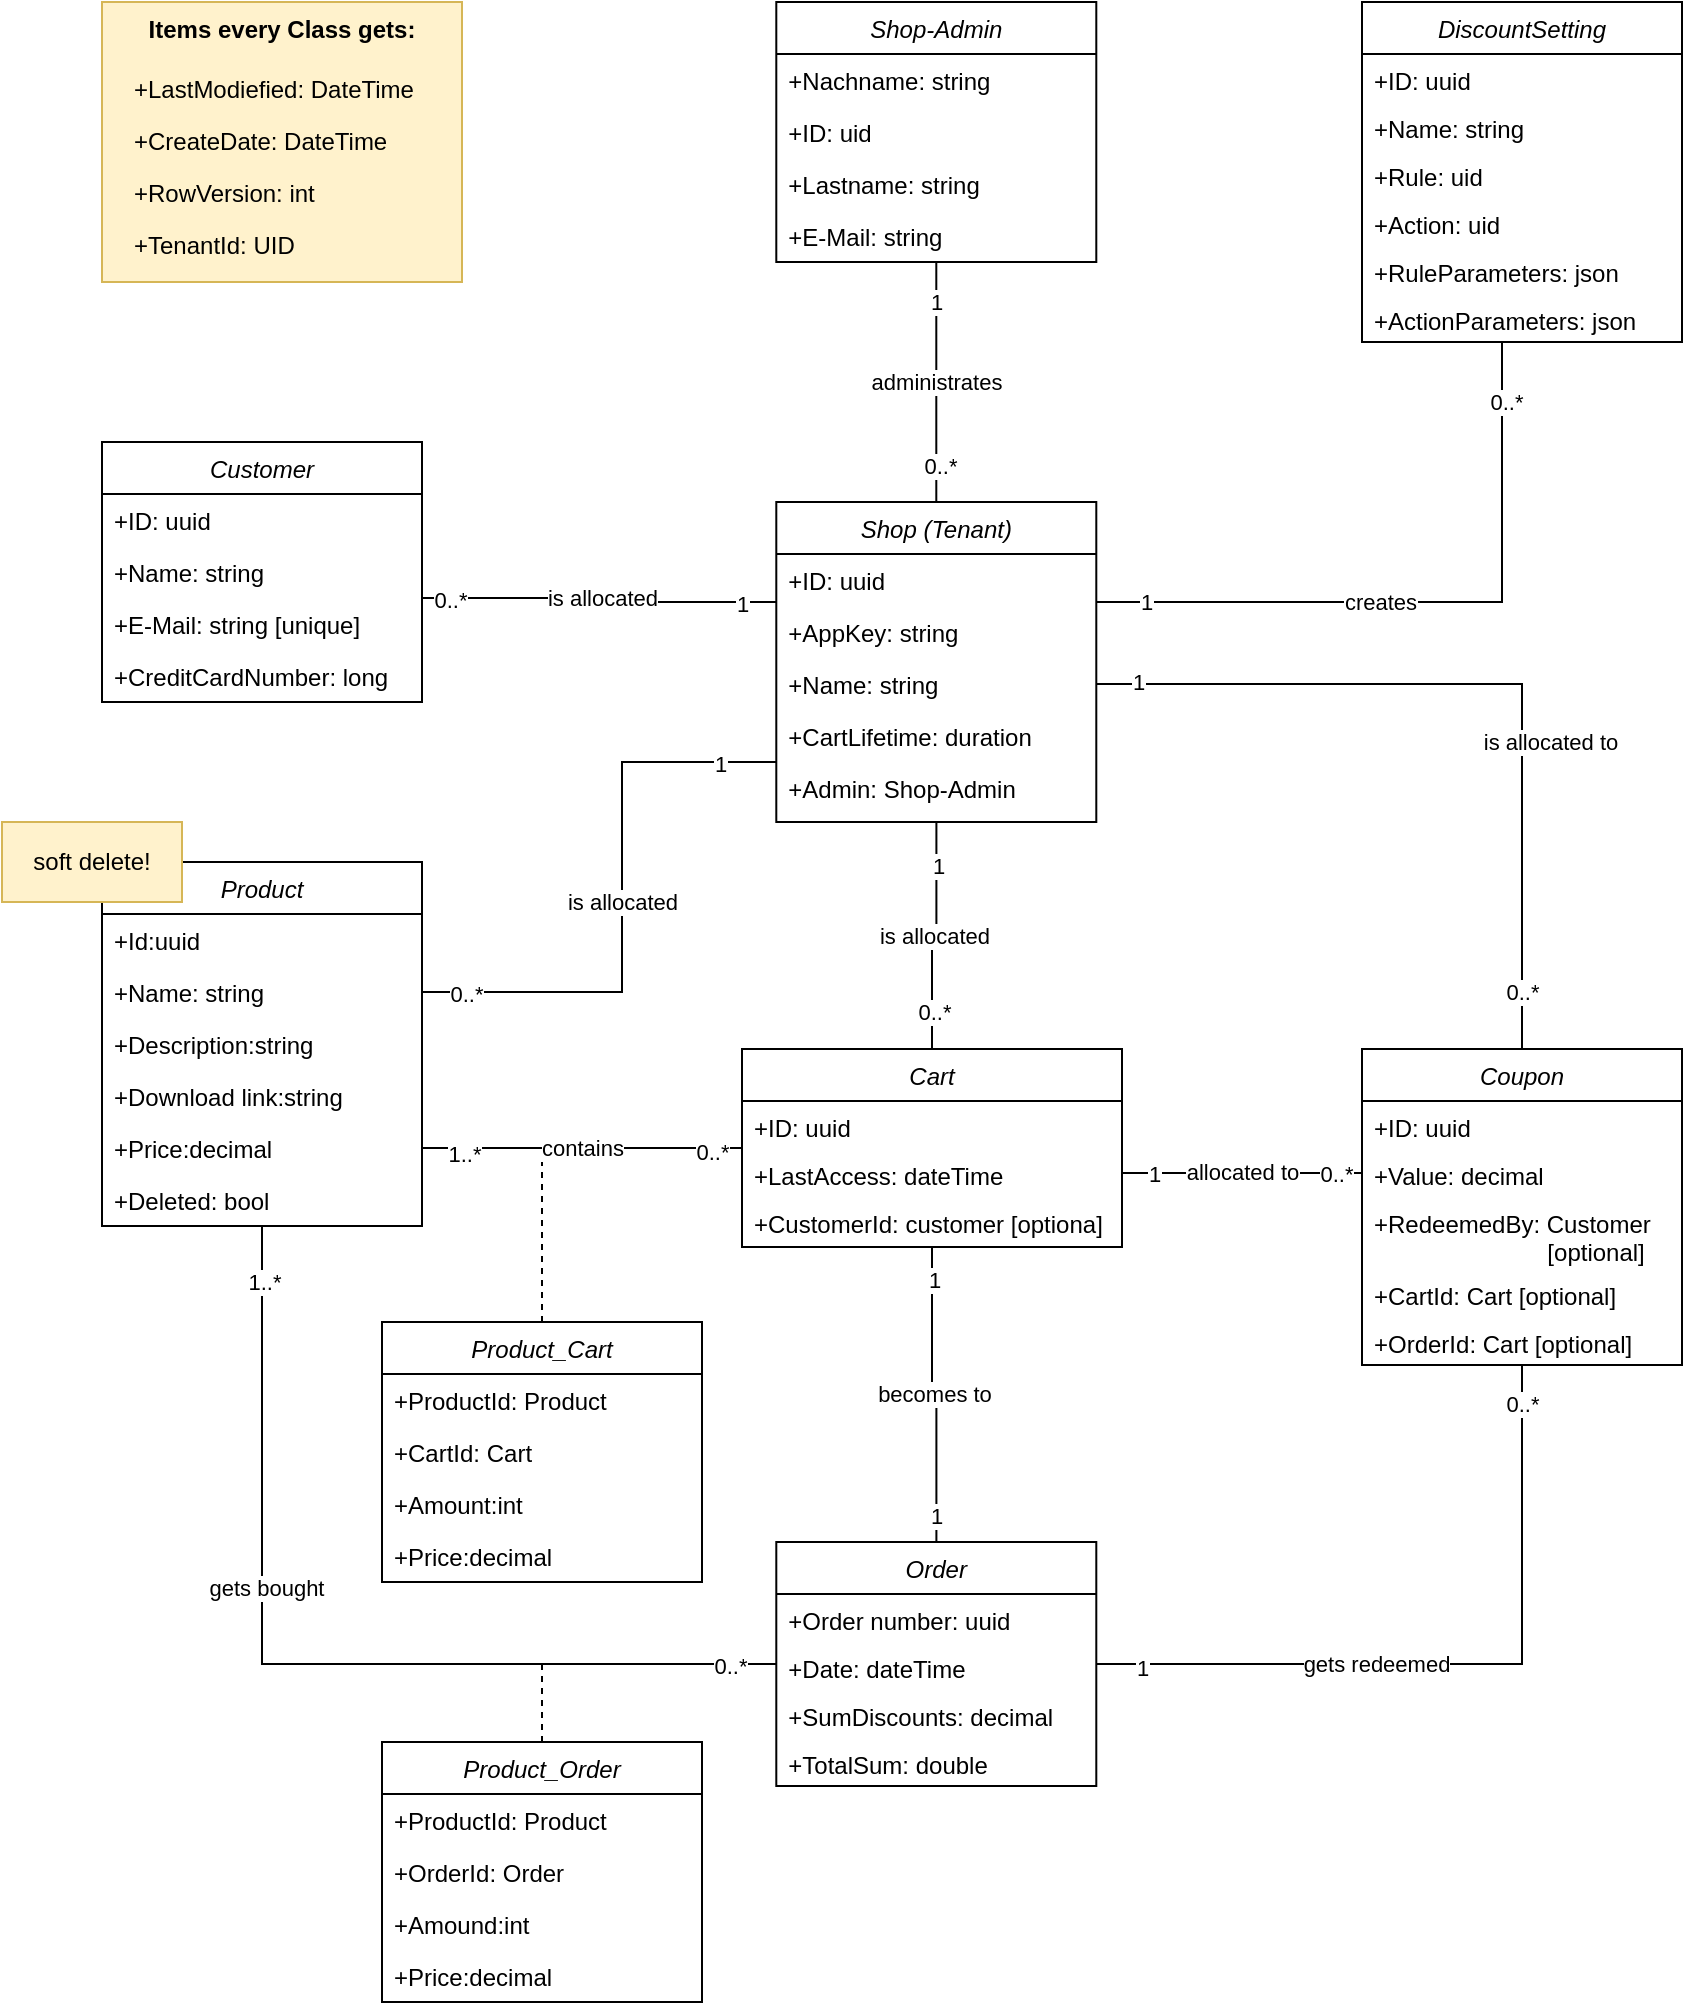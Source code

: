 <mxfile version="14.4.3" type="device"><diagram id="C5RBs43oDa-KdzZeNtuy" name="Page-1"><mxGraphModel dx="1185" dy="685" grid="1" gridSize="10" guides="1" tooltips="1" connect="1" arrows="1" fold="1" page="1" pageScale="1" pageWidth="827" pageHeight="1169" math="0" shadow="0"><root><mxCell id="WIyWlLk6GJQsqaUBKTNV-0"/><mxCell id="WIyWlLk6GJQsqaUBKTNV-1" parent="WIyWlLk6GJQsqaUBKTNV-0"/><mxCell id="3FmVYssYaia9MB0osomo-0" value="Customer" style="swimlane;fontStyle=2;align=center;verticalAlign=top;childLayout=stackLayout;horizontal=1;startSize=26;horizontalStack=0;resizeParent=1;resizeLast=0;collapsible=1;marginBottom=0;rounded=0;shadow=0;strokeWidth=1;" parent="WIyWlLk6GJQsqaUBKTNV-1" vertex="1"><mxGeometry x="60" y="250" width="160" height="130" as="geometry"><mxRectangle x="230" y="140" width="160" height="26" as="alternateBounds"/></mxGeometry></mxCell><mxCell id="3FmVYssYaia9MB0osomo-1" value="+ID: uuid" style="text;align=left;verticalAlign=top;spacingLeft=4;spacingRight=4;overflow=hidden;rotatable=0;points=[[0,0.5],[1,0.5]];portConstraint=eastwest;" parent="3FmVYssYaia9MB0osomo-0" vertex="1"><mxGeometry y="26" width="160" height="26" as="geometry"/></mxCell><mxCell id="3FmVYssYaia9MB0osomo-2" value="+Name: string" style="text;align=left;verticalAlign=top;spacingLeft=4;spacingRight=4;overflow=hidden;rotatable=0;points=[[0,0.5],[1,0.5]];portConstraint=eastwest;rounded=0;shadow=0;html=0;" parent="3FmVYssYaia9MB0osomo-0" vertex="1"><mxGeometry y="52" width="160" height="26" as="geometry"/></mxCell><mxCell id="3FmVYssYaia9MB0osomo-3" value="+E-Mail: string [unique]" style="text;align=left;verticalAlign=top;spacingLeft=4;spacingRight=4;overflow=hidden;rotatable=0;points=[[0,0.5],[1,0.5]];portConstraint=eastwest;rounded=0;shadow=0;html=0;" parent="3FmVYssYaia9MB0osomo-0" vertex="1"><mxGeometry y="78" width="160" height="26" as="geometry"/></mxCell><mxCell id="3FmVYssYaia9MB0osomo-95" value="+CreditCardNumber: long" style="text;align=left;verticalAlign=top;spacingLeft=4;spacingRight=4;overflow=hidden;rotatable=0;points=[[0,0.5],[1,0.5]];portConstraint=eastwest;rounded=0;shadow=0;html=0;" parent="3FmVYssYaia9MB0osomo-0" vertex="1"><mxGeometry y="104" width="160" height="26" as="geometry"/></mxCell><mxCell id="3FmVYssYaia9MB0osomo-7" value="Shop (Tenant)" style="swimlane;fontStyle=2;align=center;verticalAlign=top;childLayout=stackLayout;horizontal=1;startSize=26;horizontalStack=0;resizeParent=1;resizeLast=0;collapsible=1;marginBottom=0;rounded=0;shadow=0;strokeWidth=1;" parent="WIyWlLk6GJQsqaUBKTNV-1" vertex="1"><mxGeometry x="397.15" y="280" width="160" height="160" as="geometry"><mxRectangle x="230" y="140" width="160" height="26" as="alternateBounds"/></mxGeometry></mxCell><mxCell id="3FmVYssYaia9MB0osomo-8" value="+ID: uuid" style="text;align=left;verticalAlign=top;spacingLeft=4;spacingRight=4;overflow=hidden;rotatable=0;points=[[0,0.5],[1,0.5]];portConstraint=eastwest;" parent="3FmVYssYaia9MB0osomo-7" vertex="1"><mxGeometry y="26" width="160" height="26" as="geometry"/></mxCell><mxCell id="dmbnXCpk7cjX-mMa3CdA-21" value="+AppKey: string" style="text;align=left;verticalAlign=top;spacingLeft=4;spacingRight=4;overflow=hidden;rotatable=0;points=[[0,0.5],[1,0.5]];portConstraint=eastwest;" parent="3FmVYssYaia9MB0osomo-7" vertex="1"><mxGeometry y="52" width="160" height="26" as="geometry"/></mxCell><mxCell id="3FmVYssYaia9MB0osomo-9" value="+Name: string" style="text;align=left;verticalAlign=top;spacingLeft=4;spacingRight=4;overflow=hidden;rotatable=0;points=[[0,0.5],[1,0.5]];portConstraint=eastwest;rounded=0;shadow=0;html=0;" parent="3FmVYssYaia9MB0osomo-7" vertex="1"><mxGeometry y="78" width="160" height="26" as="geometry"/></mxCell><mxCell id="3FmVYssYaia9MB0osomo-101" value="+CartLifetime: duration" style="text;align=left;verticalAlign=top;spacingLeft=4;spacingRight=4;overflow=hidden;rotatable=0;points=[[0,0.5],[1,0.5]];portConstraint=eastwest;rounded=0;shadow=0;html=0;" parent="3FmVYssYaia9MB0osomo-7" vertex="1"><mxGeometry y="104" width="160" height="26" as="geometry"/></mxCell><mxCell id="dmbnXCpk7cjX-mMa3CdA-16" value="+Admin: Shop-Admin" style="text;align=left;verticalAlign=top;spacingLeft=4;spacingRight=4;overflow=hidden;rotatable=0;points=[[0,0.5],[1,0.5]];portConstraint=eastwest;rounded=0;shadow=0;html=0;" parent="3FmVYssYaia9MB0osomo-7" vertex="1"><mxGeometry y="130" width="160" height="26" as="geometry"/></mxCell><mxCell id="3FmVYssYaia9MB0osomo-66" style="edgeStyle=orthogonalEdgeStyle;rounded=0;orthogonalLoop=1;jettySize=auto;html=1;endArrow=none;endFill=0;" parent="WIyWlLk6GJQsqaUBKTNV-1" source="3FmVYssYaia9MB0osomo-13" target="3FmVYssYaia9MB0osomo-58" edge="1"><mxGeometry relative="1" as="geometry"><Array as="points"><mxPoint x="140" y="861"/></Array></mxGeometry></mxCell><mxCell id="3FmVYssYaia9MB0osomo-73" value="gets bought" style="edgeLabel;html=1;align=center;verticalAlign=middle;resizable=0;points=[];" parent="3FmVYssYaia9MB0osomo-66" vertex="1" connectable="0"><mxGeometry x="-0.117" y="2" relative="1" as="geometry"><mxPoint y="-29" as="offset"/></mxGeometry></mxCell><mxCell id="3FmVYssYaia9MB0osomo-74" value="0..*" style="edgeLabel;html=1;align=center;verticalAlign=middle;resizable=0;points=[];" parent="3FmVYssYaia9MB0osomo-66" vertex="1" connectable="0"><mxGeometry x="0.9" y="-1" relative="1" as="geometry"><mxPoint as="offset"/></mxGeometry></mxCell><mxCell id="3FmVYssYaia9MB0osomo-75" value="1..*" style="edgeLabel;html=1;align=center;verticalAlign=middle;resizable=0;points=[];" parent="3FmVYssYaia9MB0osomo-66" vertex="1" connectable="0"><mxGeometry x="-0.933" y="1" relative="1" as="geometry"><mxPoint y="11.53" as="offset"/></mxGeometry></mxCell><mxCell id="3FmVYssYaia9MB0osomo-13" value="Product" style="swimlane;fontStyle=2;align=center;verticalAlign=top;childLayout=stackLayout;horizontal=1;startSize=26;horizontalStack=0;resizeParent=1;resizeLast=0;collapsible=1;marginBottom=0;rounded=0;shadow=0;strokeWidth=1;" parent="WIyWlLk6GJQsqaUBKTNV-1" vertex="1"><mxGeometry x="60" y="460" width="160" height="182" as="geometry"><mxRectangle x="230" y="140" width="160" height="26" as="alternateBounds"/></mxGeometry></mxCell><mxCell id="3FmVYssYaia9MB0osomo-14" value="+Id:uuid" style="text;align=left;verticalAlign=top;spacingLeft=4;spacingRight=4;overflow=hidden;rotatable=0;points=[[0,0.5],[1,0.5]];portConstraint=eastwest;" parent="3FmVYssYaia9MB0osomo-13" vertex="1"><mxGeometry y="26" width="160" height="26" as="geometry"/></mxCell><mxCell id="3FmVYssYaia9MB0osomo-15" value="+Name: string" style="text;align=left;verticalAlign=top;spacingLeft=4;spacingRight=4;overflow=hidden;rotatable=0;points=[[0,0.5],[1,0.5]];portConstraint=eastwest;rounded=0;shadow=0;html=0;" parent="3FmVYssYaia9MB0osomo-13" vertex="1"><mxGeometry y="52" width="160" height="26" as="geometry"/></mxCell><mxCell id="3FmVYssYaia9MB0osomo-16" value="+Description:string" style="text;align=left;verticalAlign=top;spacingLeft=4;spacingRight=4;overflow=hidden;rotatable=0;points=[[0,0.5],[1,0.5]];portConstraint=eastwest;rounded=0;shadow=0;html=0;" parent="3FmVYssYaia9MB0osomo-13" vertex="1"><mxGeometry y="78" width="160" height="26" as="geometry"/></mxCell><mxCell id="3FmVYssYaia9MB0osomo-46" value="+Download link:string" style="text;align=left;verticalAlign=top;spacingLeft=4;spacingRight=4;overflow=hidden;rotatable=0;points=[[0,0.5],[1,0.5]];portConstraint=eastwest;rounded=0;shadow=0;html=0;" parent="3FmVYssYaia9MB0osomo-13" vertex="1"><mxGeometry y="104" width="160" height="26" as="geometry"/></mxCell><mxCell id="3FmVYssYaia9MB0osomo-47" value="+Price:decimal" style="text;align=left;verticalAlign=top;spacingLeft=4;spacingRight=4;overflow=hidden;rotatable=0;points=[[0,0.5],[1,0.5]];portConstraint=eastwest;rounded=0;shadow=0;html=0;" parent="3FmVYssYaia9MB0osomo-13" vertex="1"><mxGeometry y="130" width="160" height="26" as="geometry"/></mxCell><mxCell id="xa9enBwehxF2F2VcII70-0" value="+Deleted: bool" style="text;align=left;verticalAlign=top;spacingLeft=4;spacingRight=4;overflow=hidden;rotatable=0;points=[[0,0.5],[1,0.5]];portConstraint=eastwest;rounded=0;shadow=0;html=0;" vertex="1" parent="3FmVYssYaia9MB0osomo-13"><mxGeometry y="156" width="160" height="26" as="geometry"/></mxCell><mxCell id="3FmVYssYaia9MB0osomo-19" value="Cart" style="swimlane;fontStyle=2;align=center;verticalAlign=top;childLayout=stackLayout;horizontal=1;startSize=26;horizontalStack=0;resizeParent=1;resizeLast=0;collapsible=1;marginBottom=0;rounded=0;shadow=0;strokeWidth=1;" parent="WIyWlLk6GJQsqaUBKTNV-1" vertex="1"><mxGeometry x="380" y="553.5" width="190" height="99" as="geometry"><mxRectangle x="230" y="140" width="160" height="26" as="alternateBounds"/></mxGeometry></mxCell><mxCell id="3FmVYssYaia9MB0osomo-20" value="+ID: uuid" style="text;align=left;verticalAlign=top;spacingLeft=4;spacingRight=4;overflow=hidden;rotatable=0;points=[[0,0.5],[1,0.5]];portConstraint=eastwest;" parent="3FmVYssYaia9MB0osomo-19" vertex="1"><mxGeometry y="26" width="190" height="24" as="geometry"/></mxCell><mxCell id="3FmVYssYaia9MB0osomo-100" value="+LastAccess: dateTime" style="text;align=left;verticalAlign=top;spacingLeft=4;spacingRight=4;overflow=hidden;rotatable=0;points=[[0,0.5],[1,0.5]];portConstraint=eastwest;" parent="3FmVYssYaia9MB0osomo-19" vertex="1"><mxGeometry y="50" width="190" height="24" as="geometry"/></mxCell><mxCell id="dmbnXCpk7cjX-mMa3CdA-28" value="+CustomerId: customer [optiona]" style="text;align=left;verticalAlign=top;spacingLeft=4;spacingRight=4;overflow=hidden;rotatable=0;points=[[0,0.5],[1,0.5]];portConstraint=eastwest;" parent="3FmVYssYaia9MB0osomo-19" vertex="1"><mxGeometry y="74" width="190" height="24" as="geometry"/></mxCell><mxCell id="3FmVYssYaia9MB0osomo-25" value="is allocated" style="edgeStyle=orthogonalEdgeStyle;rounded=0;orthogonalLoop=1;jettySize=auto;html=1;endArrow=none;endFill=0;" parent="WIyWlLk6GJQsqaUBKTNV-1" source="3FmVYssYaia9MB0osomo-0" target="3FmVYssYaia9MB0osomo-7" edge="1"><mxGeometry relative="1" as="geometry"><Array as="points"><mxPoint x="324" y="328"/><mxPoint x="324" y="330"/></Array></mxGeometry></mxCell><mxCell id="3FmVYssYaia9MB0osomo-26" value="1" style="edgeLabel;html=1;align=center;verticalAlign=middle;resizable=0;points=[];" parent="3FmVYssYaia9MB0osomo-25" vertex="1" connectable="0"><mxGeometry x="0.809" y="-1" relative="1" as="geometry"><mxPoint as="offset"/></mxGeometry></mxCell><mxCell id="3FmVYssYaia9MB0osomo-27" value="0..*" style="edgeLabel;html=1;align=center;verticalAlign=middle;resizable=0;points=[];" parent="3FmVYssYaia9MB0osomo-25" vertex="1" connectable="0"><mxGeometry x="-0.848" y="-1" relative="1" as="geometry"><mxPoint as="offset"/></mxGeometry></mxCell><mxCell id="3FmVYssYaia9MB0osomo-29" value="is allocated" style="edgeStyle=orthogonalEdgeStyle;rounded=0;orthogonalLoop=1;jettySize=auto;html=1;exitX=1;exitY=0.5;exitDx=0;exitDy=0;endArrow=none;endFill=0;" parent="WIyWlLk6GJQsqaUBKTNV-1" source="3FmVYssYaia9MB0osomo-15" target="3FmVYssYaia9MB0osomo-7" edge="1"><mxGeometry x="-0.007" relative="1" as="geometry"><mxPoint x="230" y="335" as="sourcePoint"/><mxPoint x="480" y="417" as="targetPoint"/><Array as="points"><mxPoint x="320" y="525"/><mxPoint x="320" y="410"/></Array><mxPoint as="offset"/></mxGeometry></mxCell><mxCell id="3FmVYssYaia9MB0osomo-30" value="1" style="edgeLabel;html=1;align=center;verticalAlign=middle;resizable=0;points=[];" parent="3FmVYssYaia9MB0osomo-29" vertex="1" connectable="0"><mxGeometry x="0.809" y="-1" relative="1" as="geometry"><mxPoint as="offset"/></mxGeometry></mxCell><mxCell id="3FmVYssYaia9MB0osomo-31" value="0..*" style="edgeLabel;html=1;align=center;verticalAlign=middle;resizable=0;points=[];" parent="3FmVYssYaia9MB0osomo-29" vertex="1" connectable="0"><mxGeometry x="-0.848" y="-1" relative="1" as="geometry"><mxPoint as="offset"/></mxGeometry></mxCell><mxCell id="3FmVYssYaia9MB0osomo-37" value="administrates" style="edgeStyle=orthogonalEdgeStyle;rounded=0;orthogonalLoop=1;jettySize=auto;html=1;exitX=0.5;exitY=1;exitDx=0;exitDy=0;entryX=0.5;entryY=0;entryDx=0;entryDy=0;endArrow=none;endFill=0;" parent="WIyWlLk6GJQsqaUBKTNV-1" source="3FmVYssYaia9MB0osomo-32" target="3FmVYssYaia9MB0osomo-7" edge="1"><mxGeometry relative="1" as="geometry"/></mxCell><mxCell id="3FmVYssYaia9MB0osomo-40" value="0..*" style="edgeLabel;html=1;align=center;verticalAlign=middle;resizable=0;points=[];" parent="3FmVYssYaia9MB0osomo-37" vertex="1" connectable="0"><mxGeometry x="0.698" y="2" relative="1" as="geometry"><mxPoint as="offset"/></mxGeometry></mxCell><mxCell id="3FmVYssYaia9MB0osomo-41" value="1" style="edgeLabel;html=1;align=center;verticalAlign=middle;resizable=0;points=[];" parent="3FmVYssYaia9MB0osomo-37" vertex="1" connectable="0"><mxGeometry x="-0.677" relative="1" as="geometry"><mxPoint as="offset"/></mxGeometry></mxCell><mxCell id="3FmVYssYaia9MB0osomo-32" value="Shop-Admin" style="swimlane;fontStyle=2;align=center;verticalAlign=top;childLayout=stackLayout;horizontal=1;startSize=26;horizontalStack=0;resizeParent=1;resizeLast=0;collapsible=1;marginBottom=0;rounded=0;shadow=0;strokeWidth=1;" parent="WIyWlLk6GJQsqaUBKTNV-1" vertex="1"><mxGeometry x="397.15" y="30" width="160" height="130" as="geometry"><mxRectangle x="230" y="140" width="160" height="26" as="alternateBounds"/></mxGeometry></mxCell><mxCell id="3FmVYssYaia9MB0osomo-38" value="+Nachname: string" style="text;align=left;verticalAlign=top;spacingLeft=4;spacingRight=4;overflow=hidden;rotatable=0;points=[[0,0.5],[1,0.5]];portConstraint=eastwest;rounded=0;shadow=0;html=0;" parent="3FmVYssYaia9MB0osomo-32" vertex="1"><mxGeometry y="26" width="160" height="26" as="geometry"/></mxCell><mxCell id="3FmVYssYaia9MB0osomo-33" value="+ID: uid" style="text;align=left;verticalAlign=top;spacingLeft=4;spacingRight=4;overflow=hidden;rotatable=0;points=[[0,0.5],[1,0.5]];portConstraint=eastwest;" parent="3FmVYssYaia9MB0osomo-32" vertex="1"><mxGeometry y="52" width="160" height="26" as="geometry"/></mxCell><mxCell id="3FmVYssYaia9MB0osomo-34" value="+Lastname: string" style="text;align=left;verticalAlign=top;spacingLeft=4;spacingRight=4;overflow=hidden;rotatable=0;points=[[0,0.5],[1,0.5]];portConstraint=eastwest;rounded=0;shadow=0;html=0;" parent="3FmVYssYaia9MB0osomo-32" vertex="1"><mxGeometry y="78" width="160" height="26" as="geometry"/></mxCell><mxCell id="3FmVYssYaia9MB0osomo-39" value="+E-Mail: string" style="text;align=left;verticalAlign=top;spacingLeft=4;spacingRight=4;overflow=hidden;rotatable=0;points=[[0,0.5],[1,0.5]];portConstraint=eastwest;rounded=0;shadow=0;html=0;" parent="3FmVYssYaia9MB0osomo-32" vertex="1"><mxGeometry y="104" width="160" height="26" as="geometry"/></mxCell><mxCell id="3FmVYssYaia9MB0osomo-42" value="is allocated" style="edgeStyle=orthogonalEdgeStyle;rounded=0;orthogonalLoop=1;jettySize=auto;html=1;endArrow=none;endFill=0;" parent="WIyWlLk6GJQsqaUBKTNV-1" source="3FmVYssYaia9MB0osomo-19" target="3FmVYssYaia9MB0osomo-7" edge="1"><mxGeometry relative="1" as="geometry"><mxPoint x="197.15" y="535" as="sourcePoint"/><mxPoint x="407.15" y="369" as="targetPoint"/></mxGeometry></mxCell><mxCell id="3FmVYssYaia9MB0osomo-43" value="1" style="edgeLabel;html=1;align=center;verticalAlign=middle;resizable=0;points=[];" parent="3FmVYssYaia9MB0osomo-42" vertex="1" connectable="0"><mxGeometry x="0.809" y="-1" relative="1" as="geometry"><mxPoint y="10.72" as="offset"/></mxGeometry></mxCell><mxCell id="3FmVYssYaia9MB0osomo-44" value="0..*" style="edgeLabel;html=1;align=center;verticalAlign=middle;resizable=0;points=[];" parent="3FmVYssYaia9MB0osomo-42" vertex="1" connectable="0"><mxGeometry x="-0.848" y="-1" relative="1" as="geometry"><mxPoint y="-10" as="offset"/></mxGeometry></mxCell><mxCell id="3FmVYssYaia9MB0osomo-48" value="contains" style="edgeStyle=orthogonalEdgeStyle;rounded=0;orthogonalLoop=1;jettySize=auto;html=1;exitX=1;exitY=0.5;exitDx=0;exitDy=0;endArrow=none;endFill=0;" parent="WIyWlLk6GJQsqaUBKTNV-1" source="3FmVYssYaia9MB0osomo-47" target="3FmVYssYaia9MB0osomo-19" edge="1"><mxGeometry relative="1" as="geometry"><mxPoint x="430" y="603" as="targetPoint"/></mxGeometry></mxCell><mxCell id="3FmVYssYaia9MB0osomo-49" value="0..*" style="edgeLabel;html=1;align=center;verticalAlign=middle;resizable=0;points=[];" parent="3FmVYssYaia9MB0osomo-48" vertex="1" connectable="0"><mxGeometry x="0.809" y="-2" relative="1" as="geometry"><mxPoint as="offset"/></mxGeometry></mxCell><mxCell id="3FmVYssYaia9MB0osomo-50" value="1..*" style="edgeLabel;html=1;align=center;verticalAlign=middle;resizable=0;points=[];" parent="3FmVYssYaia9MB0osomo-48" vertex="1" connectable="0"><mxGeometry x="-0.743" y="-3" relative="1" as="geometry"><mxPoint as="offset"/></mxGeometry></mxCell><mxCell id="3FmVYssYaia9MB0osomo-57" style="edgeStyle=orthogonalEdgeStyle;rounded=0;orthogonalLoop=1;jettySize=auto;html=1;exitX=0.5;exitY=0;exitDx=0;exitDy=0;endArrow=none;endFill=0;dashed=1;" parent="WIyWlLk6GJQsqaUBKTNV-1" source="3FmVYssYaia9MB0osomo-51" edge="1"><mxGeometry relative="1" as="geometry"><mxPoint x="280" y="610" as="targetPoint"/></mxGeometry></mxCell><mxCell id="3FmVYssYaia9MB0osomo-51" value="Product_Cart" style="swimlane;fontStyle=2;align=center;verticalAlign=top;childLayout=stackLayout;horizontal=1;startSize=26;horizontalStack=0;resizeParent=1;resizeLast=0;collapsible=1;marginBottom=0;rounded=0;shadow=0;strokeWidth=1;" parent="WIyWlLk6GJQsqaUBKTNV-1" vertex="1"><mxGeometry x="200" y="690" width="160" height="130" as="geometry"><mxRectangle x="230" y="140" width="160" height="26" as="alternateBounds"/></mxGeometry></mxCell><mxCell id="3FmVYssYaia9MB0osomo-53" value="+ProductId: Product" style="text;align=left;verticalAlign=top;spacingLeft=4;spacingRight=4;overflow=hidden;rotatable=0;points=[[0,0.5],[1,0.5]];portConstraint=eastwest;rounded=0;shadow=0;html=0;" parent="3FmVYssYaia9MB0osomo-51" vertex="1"><mxGeometry y="26" width="160" height="26" as="geometry"/></mxCell><mxCell id="xa9enBwehxF2F2VcII70-2" value="+CartId: Cart" style="text;align=left;verticalAlign=top;spacingLeft=4;spacingRight=4;overflow=hidden;rotatable=0;points=[[0,0.5],[1,0.5]];portConstraint=eastwest;rounded=0;shadow=0;html=0;" vertex="1" parent="3FmVYssYaia9MB0osomo-51"><mxGeometry y="52" width="160" height="26" as="geometry"/></mxCell><mxCell id="dmbnXCpk7cjX-mMa3CdA-64" value="+Amount:int" style="text;align=left;verticalAlign=top;spacingLeft=4;spacingRight=4;overflow=hidden;rotatable=0;points=[[0,0.5],[1,0.5]];portConstraint=eastwest;rounded=0;shadow=0;html=0;" parent="3FmVYssYaia9MB0osomo-51" vertex="1"><mxGeometry y="78" width="160" height="26" as="geometry"/></mxCell><mxCell id="dmbnXCpk7cjX-mMa3CdA-18" value="+Price:decimal" style="text;align=left;verticalAlign=top;spacingLeft=4;spacingRight=4;overflow=hidden;rotatable=0;points=[[0,0.5],[1,0.5]];portConstraint=eastwest;rounded=0;shadow=0;html=0;" parent="3FmVYssYaia9MB0osomo-51" vertex="1"><mxGeometry y="104" width="160" height="26" as="geometry"/></mxCell><mxCell id="3FmVYssYaia9MB0osomo-58" value="Order" style="swimlane;fontStyle=2;align=center;verticalAlign=top;childLayout=stackLayout;horizontal=1;startSize=26;horizontalStack=0;resizeParent=1;resizeLast=0;collapsible=1;marginBottom=0;rounded=0;shadow=0;strokeWidth=1;" parent="WIyWlLk6GJQsqaUBKTNV-1" vertex="1"><mxGeometry x="397.15" y="800" width="160" height="122" as="geometry"><mxRectangle x="230" y="140" width="160" height="26" as="alternateBounds"/></mxGeometry></mxCell><mxCell id="3FmVYssYaia9MB0osomo-59" value="+Order number: uuid" style="text;align=left;verticalAlign=top;spacingLeft=4;spacingRight=4;overflow=hidden;rotatable=0;points=[[0,0.5],[1,0.5]];portConstraint=eastwest;" parent="3FmVYssYaia9MB0osomo-58" vertex="1"><mxGeometry y="26" width="160" height="24" as="geometry"/></mxCell><mxCell id="3FmVYssYaia9MB0osomo-65" value="+Date: dateTime" style="text;align=left;verticalAlign=top;spacingLeft=4;spacingRight=4;overflow=hidden;rotatable=0;points=[[0,0.5],[1,0.5]];portConstraint=eastwest;" parent="3FmVYssYaia9MB0osomo-58" vertex="1"><mxGeometry y="50" width="160" height="24" as="geometry"/></mxCell><mxCell id="3FmVYssYaia9MB0osomo-85" value="+SumDiscounts: decimal" style="text;align=left;verticalAlign=top;spacingLeft=4;spacingRight=4;overflow=hidden;rotatable=0;points=[[0,0.5],[1,0.5]];portConstraint=eastwest;" parent="3FmVYssYaia9MB0osomo-58" vertex="1"><mxGeometry y="74" width="160" height="24" as="geometry"/></mxCell><mxCell id="3FmVYssYaia9MB0osomo-86" value="+TotalSum: double" style="text;align=left;verticalAlign=top;spacingLeft=4;spacingRight=4;overflow=hidden;rotatable=0;points=[[0,0.5],[1,0.5]];portConstraint=eastwest;" parent="3FmVYssYaia9MB0osomo-58" vertex="1"><mxGeometry y="98" width="160" height="24" as="geometry"/></mxCell><mxCell id="3FmVYssYaia9MB0osomo-62" value="becomes to" style="edgeStyle=orthogonalEdgeStyle;rounded=0;orthogonalLoop=1;jettySize=auto;html=1;endArrow=none;endFill=0;" parent="WIyWlLk6GJQsqaUBKTNV-1" source="3FmVYssYaia9MB0osomo-19" target="3FmVYssYaia9MB0osomo-58" edge="1"><mxGeometry relative="1" as="geometry"/></mxCell><mxCell id="3FmVYssYaia9MB0osomo-63" value="1" style="edgeLabel;html=1;align=center;verticalAlign=middle;resizable=0;points=[];" parent="3FmVYssYaia9MB0osomo-62" vertex="1" connectable="0"><mxGeometry x="0.822" relative="1" as="geometry"><mxPoint as="offset"/></mxGeometry></mxCell><mxCell id="3FmVYssYaia9MB0osomo-64" value="1" style="edgeLabel;html=1;align=center;verticalAlign=middle;resizable=0;points=[];" parent="3FmVYssYaia9MB0osomo-62" vertex="1" connectable="0"><mxGeometry x="-0.778" y="1" relative="1" as="geometry"><mxPoint as="offset"/></mxGeometry></mxCell><mxCell id="3FmVYssYaia9MB0osomo-67" value="Product_Order" style="swimlane;fontStyle=2;align=center;verticalAlign=top;childLayout=stackLayout;horizontal=1;startSize=26;horizontalStack=0;resizeParent=1;resizeLast=0;collapsible=1;marginBottom=0;rounded=0;shadow=0;strokeWidth=1;" parent="WIyWlLk6GJQsqaUBKTNV-1" vertex="1"><mxGeometry x="200" y="900" width="160" height="130" as="geometry"><mxRectangle x="230" y="140" width="160" height="26" as="alternateBounds"/></mxGeometry></mxCell><mxCell id="dmbnXCpk7cjX-mMa3CdA-67" value="+ProductId: Product" style="text;align=left;verticalAlign=top;spacingLeft=4;spacingRight=4;overflow=hidden;rotatable=0;points=[[0,0.5],[1,0.5]];portConstraint=eastwest;rounded=0;shadow=0;html=0;" parent="3FmVYssYaia9MB0osomo-67" vertex="1"><mxGeometry y="26" width="160" height="26" as="geometry"/></mxCell><mxCell id="xa9enBwehxF2F2VcII70-1" value="+OrderId: Order" style="text;align=left;verticalAlign=top;spacingLeft=4;spacingRight=4;overflow=hidden;rotatable=0;points=[[0,0.5],[1,0.5]];portConstraint=eastwest;rounded=0;shadow=0;html=0;" vertex="1" parent="3FmVYssYaia9MB0osomo-67"><mxGeometry y="52" width="160" height="26" as="geometry"/></mxCell><mxCell id="3FmVYssYaia9MB0osomo-68" value="+Amound:int" style="text;align=left;verticalAlign=top;spacingLeft=4;spacingRight=4;overflow=hidden;rotatable=0;points=[[0,0.5],[1,0.5]];portConstraint=eastwest;" parent="3FmVYssYaia9MB0osomo-67" vertex="1"><mxGeometry y="78" width="160" height="26" as="geometry"/></mxCell><mxCell id="3FmVYssYaia9MB0osomo-69" value="+Price:decimal" style="text;align=left;verticalAlign=top;spacingLeft=4;spacingRight=4;overflow=hidden;rotatable=0;points=[[0,0.5],[1,0.5]];portConstraint=eastwest;rounded=0;shadow=0;html=0;" parent="3FmVYssYaia9MB0osomo-67" vertex="1"><mxGeometry y="104" width="160" height="26" as="geometry"/></mxCell><mxCell id="3FmVYssYaia9MB0osomo-87" value="gets redeemed" style="edgeStyle=orthogonalEdgeStyle;rounded=0;orthogonalLoop=1;jettySize=auto;html=1;endArrow=none;endFill=0;" parent="WIyWlLk6GJQsqaUBKTNV-1" source="3FmVYssYaia9MB0osomo-79" target="3FmVYssYaia9MB0osomo-58" edge="1"><mxGeometry x="0.236" relative="1" as="geometry"><Array as="points"><mxPoint x="770" y="861"/></Array><mxPoint x="1" as="offset"/></mxGeometry></mxCell><mxCell id="3FmVYssYaia9MB0osomo-92" value="1" style="edgeLabel;html=1;align=center;verticalAlign=middle;resizable=0;points=[];" parent="3FmVYssYaia9MB0osomo-87" vertex="1" connectable="0"><mxGeometry x="0.872" y="2" relative="1" as="geometry"><mxPoint x="-1" as="offset"/></mxGeometry></mxCell><mxCell id="3FmVYssYaia9MB0osomo-93" value="0..*" style="edgeLabel;html=1;align=center;verticalAlign=middle;resizable=0;points=[];" parent="3FmVYssYaia9MB0osomo-87" vertex="1" connectable="0"><mxGeometry x="-0.886" y="-1" relative="1" as="geometry"><mxPoint x="1" y="-1" as="offset"/></mxGeometry></mxCell><mxCell id="3FmVYssYaia9MB0osomo-79" value="Coupon" style="swimlane;fontStyle=2;align=center;verticalAlign=top;childLayout=stackLayout;horizontal=1;startSize=26;horizontalStack=0;resizeParent=1;resizeLast=0;collapsible=1;marginBottom=0;rounded=0;shadow=0;strokeWidth=1;" parent="WIyWlLk6GJQsqaUBKTNV-1" vertex="1"><mxGeometry x="690" y="553.5" width="160" height="158" as="geometry"><mxRectangle x="230" y="140" width="160" height="26" as="alternateBounds"/></mxGeometry></mxCell><mxCell id="3FmVYssYaia9MB0osomo-80" value="+ID: uuid" style="text;align=left;verticalAlign=top;spacingLeft=4;spacingRight=4;overflow=hidden;rotatable=0;points=[[0,0.5],[1,0.5]];portConstraint=eastwest;" parent="3FmVYssYaia9MB0osomo-79" vertex="1"><mxGeometry y="26" width="160" height="24" as="geometry"/></mxCell><mxCell id="3FmVYssYaia9MB0osomo-83" value="+Value: decimal" style="text;align=left;verticalAlign=top;spacingLeft=4;spacingRight=4;overflow=hidden;rotatable=0;points=[[0,0.5],[1,0.5]];portConstraint=eastwest;" parent="3FmVYssYaia9MB0osomo-79" vertex="1"><mxGeometry y="50" width="160" height="24" as="geometry"/></mxCell><mxCell id="dmbnXCpk7cjX-mMa3CdA-19" value="+RedeemedBy: Customer &#10;                          [optional]" style="text;align=left;verticalAlign=top;spacingLeft=4;spacingRight=4;overflow=hidden;rotatable=0;points=[[0,0.5],[1,0.5]];portConstraint=eastwest;" parent="3FmVYssYaia9MB0osomo-79" vertex="1"><mxGeometry y="74" width="160" height="36" as="geometry"/></mxCell><mxCell id="dmbnXCpk7cjX-mMa3CdA-75" value="+CartId: Cart [optional]" style="text;align=left;verticalAlign=top;spacingLeft=4;spacingRight=4;overflow=hidden;rotatable=0;points=[[0,0.5],[1,0.5]];portConstraint=eastwest;" parent="3FmVYssYaia9MB0osomo-79" vertex="1"><mxGeometry y="110" width="160" height="24" as="geometry"/></mxCell><mxCell id="dmbnXCpk7cjX-mMa3CdA-76" value="+OrderId: Cart [optional]" style="text;align=left;verticalAlign=top;spacingLeft=4;spacingRight=4;overflow=hidden;rotatable=0;points=[[0,0.5],[1,0.5]];portConstraint=eastwest;" parent="3FmVYssYaia9MB0osomo-79" vertex="1"><mxGeometry y="134" width="160" height="24" as="geometry"/></mxCell><mxCell id="3FmVYssYaia9MB0osomo-84" style="edgeStyle=orthogonalEdgeStyle;rounded=0;orthogonalLoop=1;jettySize=auto;html=1;exitX=1;exitY=0.5;exitDx=0;exitDy=0;endArrow=none;endFill=0;" parent="WIyWlLk6GJQsqaUBKTNV-1" source="3FmVYssYaia9MB0osomo-9" target="3FmVYssYaia9MB0osomo-79" edge="1"><mxGeometry relative="1" as="geometry"/></mxCell><mxCell id="3FmVYssYaia9MB0osomo-89" value="is allocated to" style="edgeLabel;html=1;align=center;verticalAlign=middle;resizable=0;points=[];" parent="3FmVYssYaia9MB0osomo-84" vertex="1" connectable="0"><mxGeometry x="0.056" y="-4" relative="1" as="geometry"><mxPoint x="17.85" y="25" as="offset"/></mxGeometry></mxCell><mxCell id="3FmVYssYaia9MB0osomo-90" value="0..*" style="edgeLabel;html=1;align=center;verticalAlign=middle;resizable=0;points=[];" parent="3FmVYssYaia9MB0osomo-84" vertex="1" connectable="0"><mxGeometry x="0.854" y="-4" relative="1" as="geometry"><mxPoint x="3.97" as="offset"/></mxGeometry></mxCell><mxCell id="3FmVYssYaia9MB0osomo-91" value="1" style="edgeLabel;html=1;align=center;verticalAlign=middle;resizable=0;points=[];" parent="3FmVYssYaia9MB0osomo-84" vertex="1" connectable="0"><mxGeometry x="-0.89" y="3" relative="1" as="geometry"><mxPoint x="-1" y="2" as="offset"/></mxGeometry></mxCell><mxCell id="3FmVYssYaia9MB0osomo-94" value="soft delete!" style="text;html=1;strokeColor=#d6b656;fillColor=#fff2cc;align=center;verticalAlign=middle;whiteSpace=wrap;rounded=0;" parent="WIyWlLk6GJQsqaUBKTNV-1" vertex="1"><mxGeometry x="10" y="440" width="90" height="40" as="geometry"/></mxCell><mxCell id="dmbnXCpk7cjX-mMa3CdA-38" value="DiscountSetting" style="swimlane;fontStyle=2;align=center;verticalAlign=top;childLayout=stackLayout;horizontal=1;startSize=26;horizontalStack=0;resizeParent=1;resizeLast=0;collapsible=1;marginBottom=0;rounded=0;shadow=0;strokeWidth=1;" parent="WIyWlLk6GJQsqaUBKTNV-1" vertex="1"><mxGeometry x="690" y="30" width="160" height="170" as="geometry"><mxRectangle x="230" y="140" width="160" height="26" as="alternateBounds"/></mxGeometry></mxCell><mxCell id="dmbnXCpk7cjX-mMa3CdA-40" value="+ID: uuid" style="text;align=left;verticalAlign=top;spacingLeft=4;spacingRight=4;overflow=hidden;rotatable=0;points=[[0,0.5],[1,0.5]];portConstraint=eastwest;" parent="dmbnXCpk7cjX-mMa3CdA-38" vertex="1"><mxGeometry y="26" width="160" height="24" as="geometry"/></mxCell><mxCell id="dmbnXCpk7cjX-mMa3CdA-49" value="+Name: string" style="text;align=left;verticalAlign=top;spacingLeft=4;spacingRight=4;overflow=hidden;rotatable=0;points=[[0,0.5],[1,0.5]];portConstraint=eastwest;" parent="dmbnXCpk7cjX-mMa3CdA-38" vertex="1"><mxGeometry y="50" width="160" height="24" as="geometry"/></mxCell><mxCell id="dmbnXCpk7cjX-mMa3CdA-39" value="+Rule: uid" style="text;align=left;verticalAlign=top;spacingLeft=4;spacingRight=4;overflow=hidden;rotatable=0;points=[[0,0.5],[1,0.5]];portConstraint=eastwest;" parent="dmbnXCpk7cjX-mMa3CdA-38" vertex="1"><mxGeometry y="74" width="160" height="24" as="geometry"/></mxCell><mxCell id="dmbnXCpk7cjX-mMa3CdA-45" value="+Action: uid" style="text;align=left;verticalAlign=top;spacingLeft=4;spacingRight=4;overflow=hidden;rotatable=0;points=[[0,0.5],[1,0.5]];portConstraint=eastwest;" parent="dmbnXCpk7cjX-mMa3CdA-38" vertex="1"><mxGeometry y="98" width="160" height="24" as="geometry"/></mxCell><mxCell id="dmbnXCpk7cjX-mMa3CdA-46" value="+RuleParameters: json" style="text;align=left;verticalAlign=top;spacingLeft=4;spacingRight=4;overflow=hidden;rotatable=0;points=[[0,0.5],[1,0.5]];portConstraint=eastwest;" parent="dmbnXCpk7cjX-mMa3CdA-38" vertex="1"><mxGeometry y="122" width="160" height="24" as="geometry"/></mxCell><mxCell id="dmbnXCpk7cjX-mMa3CdA-48" value="+ActionParameters: json" style="text;align=left;verticalAlign=top;spacingLeft=4;spacingRight=4;overflow=hidden;rotatable=0;points=[[0,0.5],[1,0.5]];portConstraint=eastwest;" parent="dmbnXCpk7cjX-mMa3CdA-38" vertex="1"><mxGeometry y="146" width="160" height="24" as="geometry"/></mxCell><mxCell id="dmbnXCpk7cjX-mMa3CdA-47" style="edgeStyle=orthogonalEdgeStyle;rounded=0;orthogonalLoop=1;jettySize=auto;html=1;endArrow=none;endFill=0;" parent="WIyWlLk6GJQsqaUBKTNV-1" source="3FmVYssYaia9MB0osomo-7" target="dmbnXCpk7cjX-mMa3CdA-38" edge="1"><mxGeometry relative="1" as="geometry"><Array as="points"><mxPoint x="760" y="330"/></Array></mxGeometry></mxCell><mxCell id="dmbnXCpk7cjX-mMa3CdA-55" value="creates" style="edgeLabel;html=1;align=center;verticalAlign=middle;resizable=0;points=[];" parent="dmbnXCpk7cjX-mMa3CdA-47" vertex="1" connectable="0"><mxGeometry x="-0.043" relative="1" as="geometry"><mxPoint x="-18.33" y="-0.06" as="offset"/></mxGeometry></mxCell><mxCell id="dmbnXCpk7cjX-mMa3CdA-56" value="0..*" style="edgeLabel;html=1;align=center;verticalAlign=middle;resizable=0;points=[];" parent="dmbnXCpk7cjX-mMa3CdA-47" vertex="1" connectable="0"><mxGeometry x="0.731" y="-2" relative="1" as="geometry"><mxPoint y="-15" as="offset"/></mxGeometry></mxCell><mxCell id="dmbnXCpk7cjX-mMa3CdA-57" value="1" style="edgeLabel;html=1;align=center;verticalAlign=middle;resizable=0;points=[];" parent="dmbnXCpk7cjX-mMa3CdA-47" vertex="1" connectable="0"><mxGeometry x="-0.854" relative="1" as="geometry"><mxPoint as="offset"/></mxGeometry></mxCell><mxCell id="dmbnXCpk7cjX-mMa3CdA-50" value="&lt;b&gt;Items every Class gets:&lt;/b&gt;" style="text;html=1;strokeColor=#d6b656;fillColor=#fff2cc;align=center;verticalAlign=top;whiteSpace=wrap;rounded=0;" parent="WIyWlLk6GJQsqaUBKTNV-1" vertex="1"><mxGeometry x="60" y="30" width="180" height="140" as="geometry"/></mxCell><mxCell id="dmbnXCpk7cjX-mMa3CdA-51" value="+LastModiefied: DateTime" style="text;align=left;verticalAlign=top;spacingLeft=4;spacingRight=4;overflow=hidden;rotatable=0;points=[[0,0.5],[1,0.5]];portConstraint=eastwest;" parent="WIyWlLk6GJQsqaUBKTNV-1" vertex="1"><mxGeometry x="70" y="60" width="160" height="26" as="geometry"/></mxCell><mxCell id="dmbnXCpk7cjX-mMa3CdA-52" value="+CreateDate: DateTime" style="text;align=left;verticalAlign=top;spacingLeft=4;spacingRight=4;overflow=hidden;rotatable=0;points=[[0,0.5],[1,0.5]];portConstraint=eastwest;rounded=0;shadow=0;html=0;" parent="WIyWlLk6GJQsqaUBKTNV-1" vertex="1"><mxGeometry x="70" y="86" width="160" height="26" as="geometry"/></mxCell><mxCell id="dmbnXCpk7cjX-mMa3CdA-53" value="+RowVersion: int" style="text;align=left;verticalAlign=top;spacingLeft=4;spacingRight=4;overflow=hidden;rotatable=0;points=[[0,0.5],[1,0.5]];portConstraint=eastwest;rounded=0;shadow=0;html=0;" parent="WIyWlLk6GJQsqaUBKTNV-1" vertex="1"><mxGeometry x="70" y="112" width="160" height="26" as="geometry"/></mxCell><mxCell id="dmbnXCpk7cjX-mMa3CdA-54" value="+TenantId: UID" style="text;align=left;verticalAlign=top;spacingLeft=4;spacingRight=4;overflow=hidden;rotatable=0;points=[[0,0.5],[1,0.5]];portConstraint=eastwest;rounded=0;shadow=0;html=0;" parent="WIyWlLk6GJQsqaUBKTNV-1" vertex="1"><mxGeometry x="70" y="138" width="160" height="26" as="geometry"/></mxCell><mxCell id="3FmVYssYaia9MB0osomo-71" style="edgeStyle=orthogonalEdgeStyle;rounded=0;orthogonalLoop=1;jettySize=auto;html=1;dashed=1;endArrow=none;endFill=0;" parent="WIyWlLk6GJQsqaUBKTNV-1" source="3FmVYssYaia9MB0osomo-67" edge="1"><mxGeometry relative="1" as="geometry"><mxPoint x="280" y="860" as="targetPoint"/><mxPoint x="280" y="920" as="sourcePoint"/></mxGeometry></mxCell><mxCell id="dmbnXCpk7cjX-mMa3CdA-71" style="edgeStyle=orthogonalEdgeStyle;rounded=0;orthogonalLoop=1;jettySize=auto;html=1;exitX=0;exitY=0.5;exitDx=0;exitDy=0;entryX=1;entryY=0.5;entryDx=0;entryDy=0;endArrow=none;endFill=0;" parent="WIyWlLk6GJQsqaUBKTNV-1" source="3FmVYssYaia9MB0osomo-83" target="3FmVYssYaia9MB0osomo-100" edge="1"><mxGeometry relative="1" as="geometry"/></mxCell><mxCell id="dmbnXCpk7cjX-mMa3CdA-72" value="allocated to" style="edgeLabel;html=1;align=center;verticalAlign=middle;resizable=0;points=[];" parent="dmbnXCpk7cjX-mMa3CdA-71" vertex="1" connectable="0"><mxGeometry x="-0.144" y="-1" relative="1" as="geometry"><mxPoint x="-8.33" as="offset"/></mxGeometry></mxCell><mxCell id="dmbnXCpk7cjX-mMa3CdA-73" value="1" style="edgeLabel;html=1;align=center;verticalAlign=middle;resizable=0;points=[];" parent="dmbnXCpk7cjX-mMa3CdA-71" vertex="1" connectable="0"><mxGeometry x="0.731" relative="1" as="geometry"><mxPoint as="offset"/></mxGeometry></mxCell><mxCell id="dmbnXCpk7cjX-mMa3CdA-74" value="0..*" style="edgeLabel;html=1;align=center;verticalAlign=middle;resizable=0;points=[];" parent="dmbnXCpk7cjX-mMa3CdA-71" vertex="1" connectable="0"><mxGeometry x="-0.716" y="3" relative="1" as="geometry"><mxPoint x="3.33" y="-2.5" as="offset"/></mxGeometry></mxCell></root></mxGraphModel></diagram></mxfile>